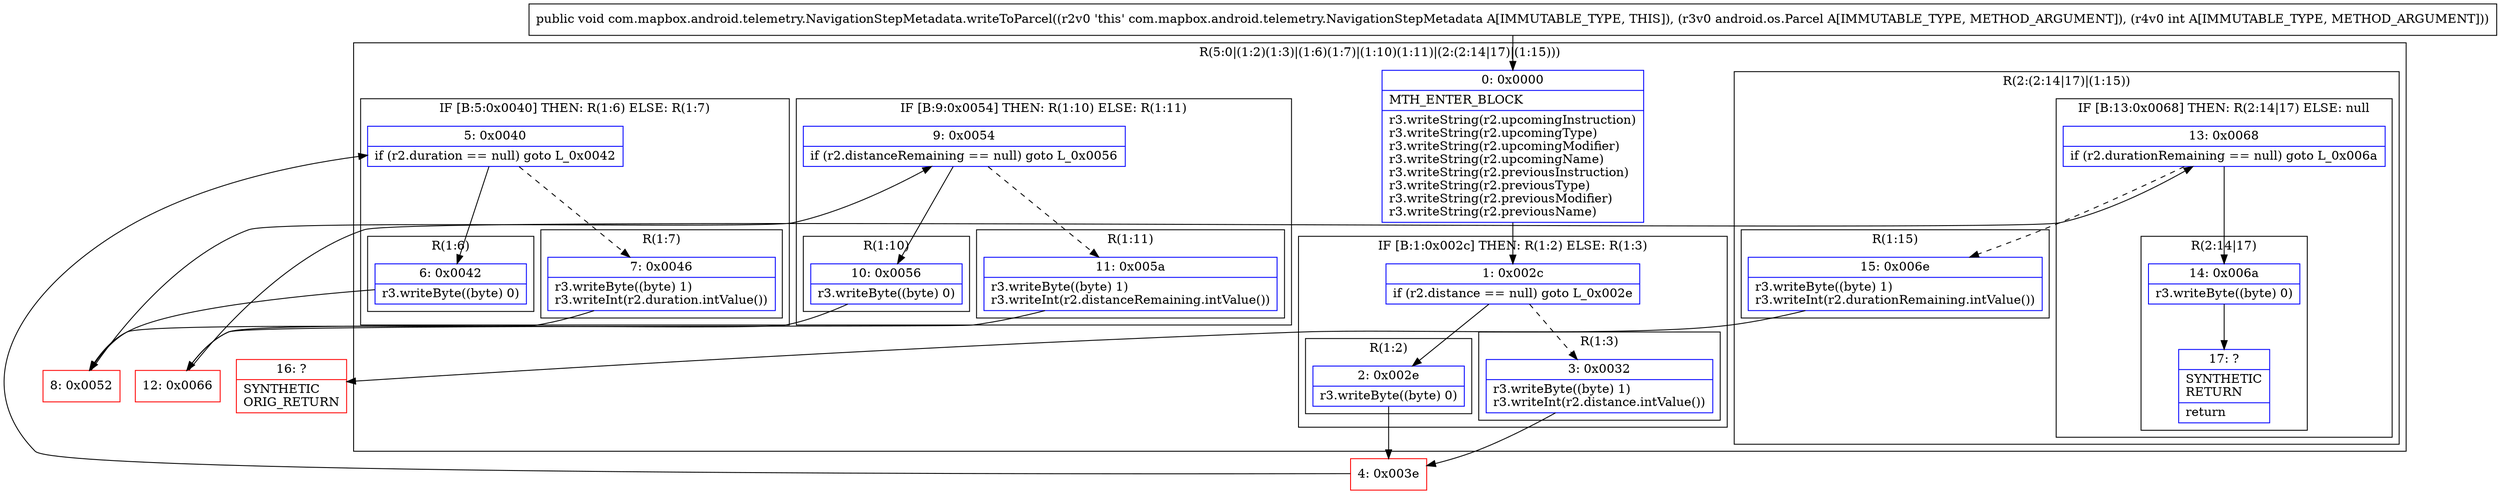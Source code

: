 digraph "CFG forcom.mapbox.android.telemetry.NavigationStepMetadata.writeToParcel(Landroid\/os\/Parcel;I)V" {
subgraph cluster_Region_1307225609 {
label = "R(5:0|(1:2)(1:3)|(1:6)(1:7)|(1:10)(1:11)|(2:(2:14|17)|(1:15)))";
node [shape=record,color=blue];
Node_0 [shape=record,label="{0\:\ 0x0000|MTH_ENTER_BLOCK\l|r3.writeString(r2.upcomingInstruction)\lr3.writeString(r2.upcomingType)\lr3.writeString(r2.upcomingModifier)\lr3.writeString(r2.upcomingName)\lr3.writeString(r2.previousInstruction)\lr3.writeString(r2.previousType)\lr3.writeString(r2.previousModifier)\lr3.writeString(r2.previousName)\l}"];
subgraph cluster_IfRegion_291559625 {
label = "IF [B:1:0x002c] THEN: R(1:2) ELSE: R(1:3)";
node [shape=record,color=blue];
Node_1 [shape=record,label="{1\:\ 0x002c|if (r2.distance == null) goto L_0x002e\l}"];
subgraph cluster_Region_974612001 {
label = "R(1:2)";
node [shape=record,color=blue];
Node_2 [shape=record,label="{2\:\ 0x002e|r3.writeByte((byte) 0)\l}"];
}
subgraph cluster_Region_1808900498 {
label = "R(1:3)";
node [shape=record,color=blue];
Node_3 [shape=record,label="{3\:\ 0x0032|r3.writeByte((byte) 1)\lr3.writeInt(r2.distance.intValue())\l}"];
}
}
subgraph cluster_IfRegion_1934872583 {
label = "IF [B:5:0x0040] THEN: R(1:6) ELSE: R(1:7)";
node [shape=record,color=blue];
Node_5 [shape=record,label="{5\:\ 0x0040|if (r2.duration == null) goto L_0x0042\l}"];
subgraph cluster_Region_1684203572 {
label = "R(1:6)";
node [shape=record,color=blue];
Node_6 [shape=record,label="{6\:\ 0x0042|r3.writeByte((byte) 0)\l}"];
}
subgraph cluster_Region_1699069175 {
label = "R(1:7)";
node [shape=record,color=blue];
Node_7 [shape=record,label="{7\:\ 0x0046|r3.writeByte((byte) 1)\lr3.writeInt(r2.duration.intValue())\l}"];
}
}
subgraph cluster_IfRegion_58608892 {
label = "IF [B:9:0x0054] THEN: R(1:10) ELSE: R(1:11)";
node [shape=record,color=blue];
Node_9 [shape=record,label="{9\:\ 0x0054|if (r2.distanceRemaining == null) goto L_0x0056\l}"];
subgraph cluster_Region_1849718652 {
label = "R(1:10)";
node [shape=record,color=blue];
Node_10 [shape=record,label="{10\:\ 0x0056|r3.writeByte((byte) 0)\l}"];
}
subgraph cluster_Region_495976904 {
label = "R(1:11)";
node [shape=record,color=blue];
Node_11 [shape=record,label="{11\:\ 0x005a|r3.writeByte((byte) 1)\lr3.writeInt(r2.distanceRemaining.intValue())\l}"];
}
}
subgraph cluster_Region_1442489481 {
label = "R(2:(2:14|17)|(1:15))";
node [shape=record,color=blue];
subgraph cluster_IfRegion_605162342 {
label = "IF [B:13:0x0068] THEN: R(2:14|17) ELSE: null";
node [shape=record,color=blue];
Node_13 [shape=record,label="{13\:\ 0x0068|if (r2.durationRemaining == null) goto L_0x006a\l}"];
subgraph cluster_Region_1225024271 {
label = "R(2:14|17)";
node [shape=record,color=blue];
Node_14 [shape=record,label="{14\:\ 0x006a|r3.writeByte((byte) 0)\l}"];
Node_17 [shape=record,label="{17\:\ ?|SYNTHETIC\lRETURN\l|return\l}"];
}
}
subgraph cluster_Region_1409787302 {
label = "R(1:15)";
node [shape=record,color=blue];
Node_15 [shape=record,label="{15\:\ 0x006e|r3.writeByte((byte) 1)\lr3.writeInt(r2.durationRemaining.intValue())\l}"];
}
}
}
Node_4 [shape=record,color=red,label="{4\:\ 0x003e}"];
Node_8 [shape=record,color=red,label="{8\:\ 0x0052}"];
Node_12 [shape=record,color=red,label="{12\:\ 0x0066}"];
Node_16 [shape=record,color=red,label="{16\:\ ?|SYNTHETIC\lORIG_RETURN\l}"];
MethodNode[shape=record,label="{public void com.mapbox.android.telemetry.NavigationStepMetadata.writeToParcel((r2v0 'this' com.mapbox.android.telemetry.NavigationStepMetadata A[IMMUTABLE_TYPE, THIS]), (r3v0 android.os.Parcel A[IMMUTABLE_TYPE, METHOD_ARGUMENT]), (r4v0 int A[IMMUTABLE_TYPE, METHOD_ARGUMENT])) }"];
MethodNode -> Node_0;
Node_0 -> Node_1;
Node_1 -> Node_2;
Node_1 -> Node_3[style=dashed];
Node_2 -> Node_4;
Node_3 -> Node_4;
Node_5 -> Node_6;
Node_5 -> Node_7[style=dashed];
Node_6 -> Node_8;
Node_7 -> Node_8;
Node_9 -> Node_10;
Node_9 -> Node_11[style=dashed];
Node_10 -> Node_12;
Node_11 -> Node_12;
Node_13 -> Node_14;
Node_13 -> Node_15[style=dashed];
Node_14 -> Node_17;
Node_15 -> Node_16;
Node_4 -> Node_5;
Node_8 -> Node_9;
Node_12 -> Node_13;
}

